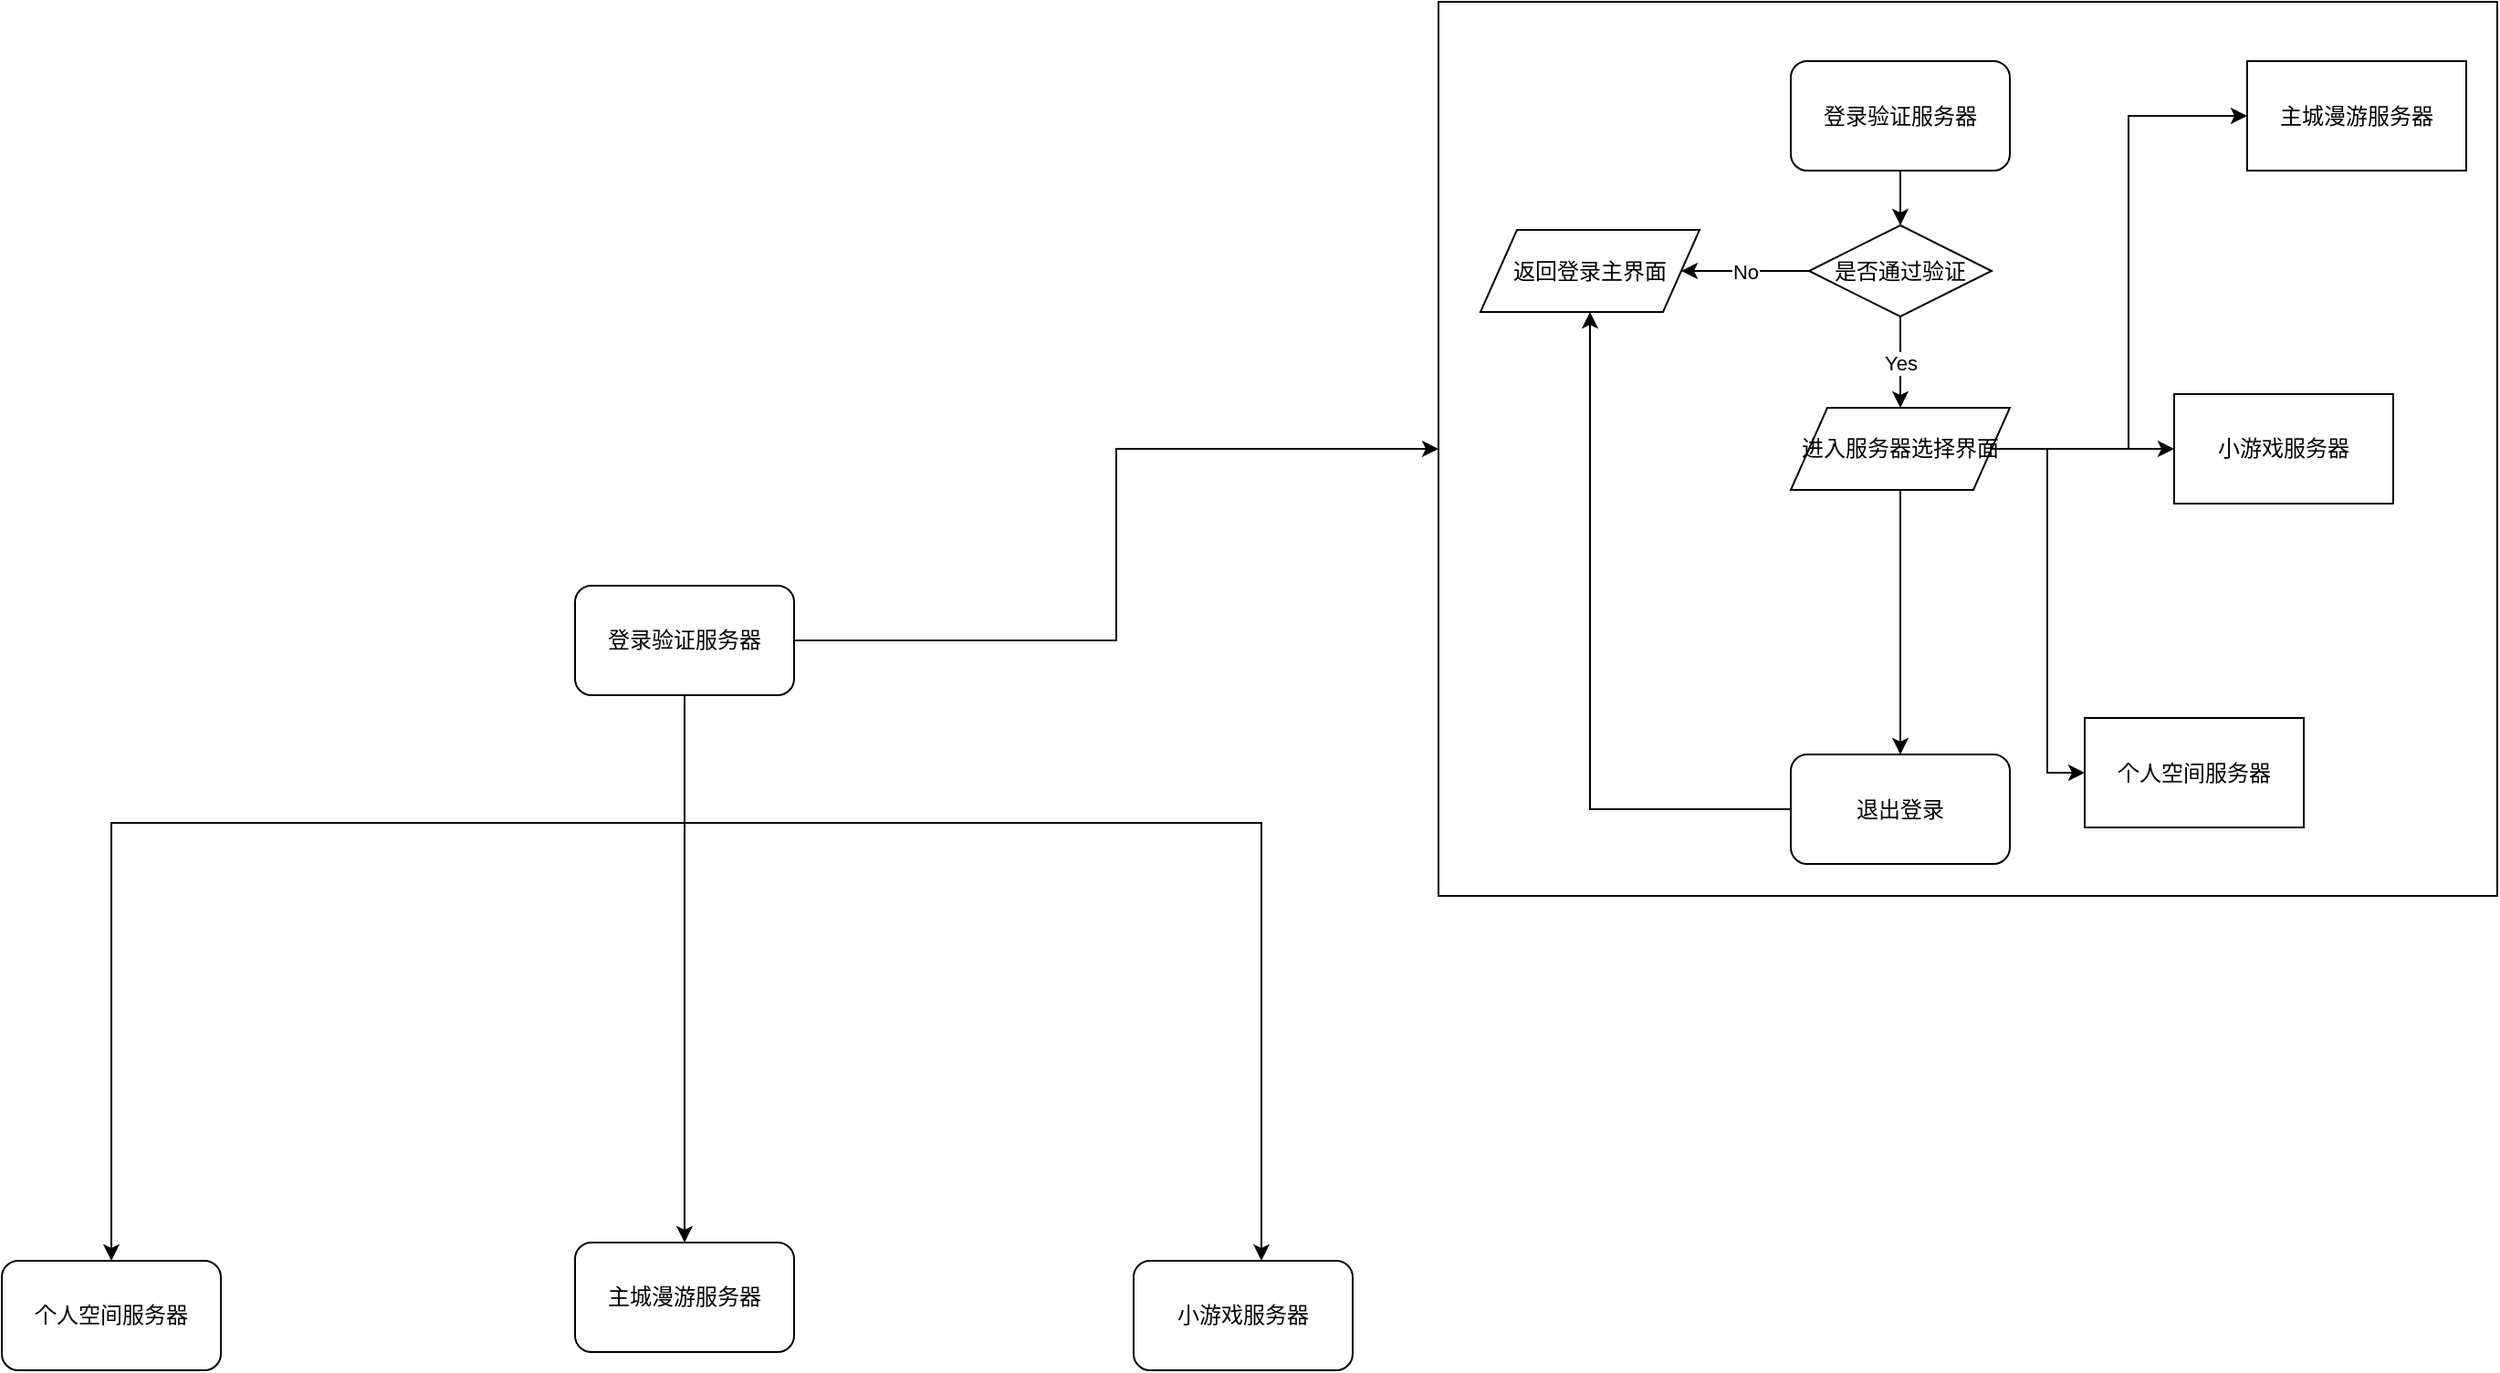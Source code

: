 <mxfile version="21.2.9" type="github">
  <diagram id="C5RBs43oDa-KdzZeNtuy" name="Page-1">
    <mxGraphModel dx="2049" dy="2318" grid="1" gridSize="10" guides="1" tooltips="1" connect="1" arrows="1" fold="1" page="1" pageScale="1" pageWidth="827" pageHeight="1169" math="0" shadow="0">
      <root>
        <mxCell id="WIyWlLk6GJQsqaUBKTNV-0" />
        <mxCell id="WIyWlLk6GJQsqaUBKTNV-1" parent="WIyWlLk6GJQsqaUBKTNV-0" />
        <mxCell id="UToBLGLCTju9AQVIdxid-5" value="" style="edgeStyle=orthogonalEdgeStyle;rounded=0;orthogonalLoop=1;jettySize=auto;html=1;" edge="1" parent="WIyWlLk6GJQsqaUBKTNV-1" source="UToBLGLCTju9AQVIdxid-0" target="UToBLGLCTju9AQVIdxid-4">
          <mxGeometry relative="1" as="geometry">
            <Array as="points">
              <mxPoint x="414" y="200" />
              <mxPoint x="100" y="200" />
            </Array>
          </mxGeometry>
        </mxCell>
        <mxCell id="UToBLGLCTju9AQVIdxid-7" value="" style="edgeStyle=orthogonalEdgeStyle;rounded=0;orthogonalLoop=1;jettySize=auto;html=1;" edge="1" parent="WIyWlLk6GJQsqaUBKTNV-1" source="UToBLGLCTju9AQVIdxid-0" target="UToBLGLCTju9AQVIdxid-6">
          <mxGeometry relative="1" as="geometry" />
        </mxCell>
        <mxCell id="UToBLGLCTju9AQVIdxid-9" value="" style="edgeStyle=orthogonalEdgeStyle;rounded=0;orthogonalLoop=1;jettySize=auto;html=1;" edge="1" parent="WIyWlLk6GJQsqaUBKTNV-1" source="UToBLGLCTju9AQVIdxid-0" target="UToBLGLCTju9AQVIdxid-8">
          <mxGeometry relative="1" as="geometry">
            <Array as="points">
              <mxPoint x="414" y="200" />
              <mxPoint x="730" y="200" />
            </Array>
          </mxGeometry>
        </mxCell>
        <mxCell id="UToBLGLCTju9AQVIdxid-11" value="" style="edgeStyle=orthogonalEdgeStyle;rounded=0;orthogonalLoop=1;jettySize=auto;html=1;entryX=0;entryY=0.5;entryDx=0;entryDy=0;" edge="1" parent="WIyWlLk6GJQsqaUBKTNV-1" source="UToBLGLCTju9AQVIdxid-0" target="UToBLGLCTju9AQVIdxid-12">
          <mxGeometry relative="1" as="geometry">
            <mxPoint x="1030" y="100" as="targetPoint" />
          </mxGeometry>
        </mxCell>
        <mxCell id="UToBLGLCTju9AQVIdxid-0" value="登录验证服务器" style="rounded=1;whiteSpace=wrap;html=1;" vertex="1" parent="WIyWlLk6GJQsqaUBKTNV-1">
          <mxGeometry x="354" y="70" width="120" height="60" as="geometry" />
        </mxCell>
        <mxCell id="UToBLGLCTju9AQVIdxid-12" value="" style="rounded=0;whiteSpace=wrap;html=1;" vertex="1" parent="WIyWlLk6GJQsqaUBKTNV-1">
          <mxGeometry x="827" y="-250" width="580" height="490" as="geometry" />
        </mxCell>
        <mxCell id="UToBLGLCTju9AQVIdxid-4" value="个人空间服务器" style="rounded=1;whiteSpace=wrap;html=1;" vertex="1" parent="WIyWlLk6GJQsqaUBKTNV-1">
          <mxGeometry x="40" y="440" width="120" height="60" as="geometry" />
        </mxCell>
        <mxCell id="UToBLGLCTju9AQVIdxid-6" value="主城漫游服务器" style="rounded=1;whiteSpace=wrap;html=1;" vertex="1" parent="WIyWlLk6GJQsqaUBKTNV-1">
          <mxGeometry x="354" y="430" width="120" height="60" as="geometry" />
        </mxCell>
        <mxCell id="UToBLGLCTju9AQVIdxid-8" value="小游戏服务器" style="rounded=1;whiteSpace=wrap;html=1;" vertex="1" parent="WIyWlLk6GJQsqaUBKTNV-1">
          <mxGeometry x="660" y="440" width="120" height="60" as="geometry" />
        </mxCell>
        <mxCell id="UToBLGLCTju9AQVIdxid-16" value="" style="edgeStyle=orthogonalEdgeStyle;rounded=0;orthogonalLoop=1;jettySize=auto;html=1;" edge="1" parent="WIyWlLk6GJQsqaUBKTNV-1" source="UToBLGLCTju9AQVIdxid-13" target="UToBLGLCTju9AQVIdxid-14">
          <mxGeometry relative="1" as="geometry" />
        </mxCell>
        <mxCell id="UToBLGLCTju9AQVIdxid-13" value="登录验证服务器" style="rounded=1;whiteSpace=wrap;html=1;" vertex="1" parent="WIyWlLk6GJQsqaUBKTNV-1">
          <mxGeometry x="1020" y="-217.5" width="120" height="60" as="geometry" />
        </mxCell>
        <mxCell id="UToBLGLCTju9AQVIdxid-18" value="No" style="edgeStyle=orthogonalEdgeStyle;rounded=0;orthogonalLoop=1;jettySize=auto;html=1;" edge="1" parent="WIyWlLk6GJQsqaUBKTNV-1" source="UToBLGLCTju9AQVIdxid-14" target="UToBLGLCTju9AQVIdxid-17">
          <mxGeometry relative="1" as="geometry" />
        </mxCell>
        <mxCell id="UToBLGLCTju9AQVIdxid-25" value="Yes" style="edgeStyle=orthogonalEdgeStyle;rounded=0;orthogonalLoop=1;jettySize=auto;html=1;" edge="1" parent="WIyWlLk6GJQsqaUBKTNV-1" source="UToBLGLCTju9AQVIdxid-14" target="UToBLGLCTju9AQVIdxid-24">
          <mxGeometry relative="1" as="geometry" />
        </mxCell>
        <mxCell id="UToBLGLCTju9AQVIdxid-14" value="是否通过验证" style="rhombus;whiteSpace=wrap;html=1;" vertex="1" parent="WIyWlLk6GJQsqaUBKTNV-1">
          <mxGeometry x="1030" y="-127.5" width="100" height="50" as="geometry" />
        </mxCell>
        <mxCell id="UToBLGLCTju9AQVIdxid-17" value="返回登录主界面" style="shape=parallelogram;perimeter=parallelogramPerimeter;whiteSpace=wrap;html=1;fixedSize=1;" vertex="1" parent="WIyWlLk6GJQsqaUBKTNV-1">
          <mxGeometry x="850" y="-125" width="120" height="45" as="geometry" />
        </mxCell>
        <mxCell id="UToBLGLCTju9AQVIdxid-35" value="" style="edgeStyle=orthogonalEdgeStyle;rounded=0;orthogonalLoop=1;jettySize=auto;html=1;" edge="1" parent="WIyWlLk6GJQsqaUBKTNV-1" source="UToBLGLCTju9AQVIdxid-24" target="UToBLGLCTju9AQVIdxid-34">
          <mxGeometry relative="1" as="geometry" />
        </mxCell>
        <mxCell id="UToBLGLCTju9AQVIdxid-40" style="edgeStyle=orthogonalEdgeStyle;rounded=0;orthogonalLoop=1;jettySize=auto;html=1;exitX=1;exitY=0.5;exitDx=0;exitDy=0;entryX=0;entryY=0.5;entryDx=0;entryDy=0;" edge="1" parent="WIyWlLk6GJQsqaUBKTNV-1" source="UToBLGLCTju9AQVIdxid-24" target="UToBLGLCTju9AQVIdxid-26">
          <mxGeometry relative="1" as="geometry" />
        </mxCell>
        <mxCell id="UToBLGLCTju9AQVIdxid-41" style="edgeStyle=orthogonalEdgeStyle;rounded=0;orthogonalLoop=1;jettySize=auto;html=1;exitX=1;exitY=0.5;exitDx=0;exitDy=0;entryX=0;entryY=0.5;entryDx=0;entryDy=0;" edge="1" parent="WIyWlLk6GJQsqaUBKTNV-1" source="UToBLGLCTju9AQVIdxid-24" target="UToBLGLCTju9AQVIdxid-28">
          <mxGeometry relative="1" as="geometry" />
        </mxCell>
        <mxCell id="UToBLGLCTju9AQVIdxid-42" style="edgeStyle=orthogonalEdgeStyle;rounded=0;orthogonalLoop=1;jettySize=auto;html=1;exitX=1;exitY=0.5;exitDx=0;exitDy=0;entryX=0;entryY=0.5;entryDx=0;entryDy=0;" edge="1" parent="WIyWlLk6GJQsqaUBKTNV-1" source="UToBLGLCTju9AQVIdxid-24" target="UToBLGLCTju9AQVIdxid-31">
          <mxGeometry relative="1" as="geometry" />
        </mxCell>
        <mxCell id="UToBLGLCTju9AQVIdxid-24" value="进入服务器选择界面" style="shape=parallelogram;perimeter=parallelogramPerimeter;whiteSpace=wrap;html=1;fixedSize=1;" vertex="1" parent="WIyWlLk6GJQsqaUBKTNV-1">
          <mxGeometry x="1020" y="-27.5" width="120" height="45" as="geometry" />
        </mxCell>
        <mxCell id="UToBLGLCTju9AQVIdxid-26" value="小游戏服务器" style="whiteSpace=wrap;html=1;" vertex="1" parent="WIyWlLk6GJQsqaUBKTNV-1">
          <mxGeometry x="1230" y="-35" width="120" height="60" as="geometry" />
        </mxCell>
        <mxCell id="UToBLGLCTju9AQVIdxid-28" value="主城漫游服务器" style="whiteSpace=wrap;html=1;" vertex="1" parent="WIyWlLk6GJQsqaUBKTNV-1">
          <mxGeometry x="1270" y="-217.5" width="120" height="60" as="geometry" />
        </mxCell>
        <mxCell id="UToBLGLCTju9AQVIdxid-31" value="个人空间服务器" style="whiteSpace=wrap;html=1;" vertex="1" parent="WIyWlLk6GJQsqaUBKTNV-1">
          <mxGeometry x="1181" y="142.5" width="120" height="60" as="geometry" />
        </mxCell>
        <mxCell id="UToBLGLCTju9AQVIdxid-39" style="edgeStyle=orthogonalEdgeStyle;rounded=0;orthogonalLoop=1;jettySize=auto;html=1;exitX=0;exitY=0.5;exitDx=0;exitDy=0;entryX=0.5;entryY=1;entryDx=0;entryDy=0;" edge="1" parent="WIyWlLk6GJQsqaUBKTNV-1" source="UToBLGLCTju9AQVIdxid-34" target="UToBLGLCTju9AQVIdxid-17">
          <mxGeometry relative="1" as="geometry" />
        </mxCell>
        <mxCell id="UToBLGLCTju9AQVIdxid-34" value="退出登录" style="rounded=1;whiteSpace=wrap;html=1;" vertex="1" parent="WIyWlLk6GJQsqaUBKTNV-1">
          <mxGeometry x="1020" y="162.5" width="120" height="60" as="geometry" />
        </mxCell>
      </root>
    </mxGraphModel>
  </diagram>
</mxfile>
